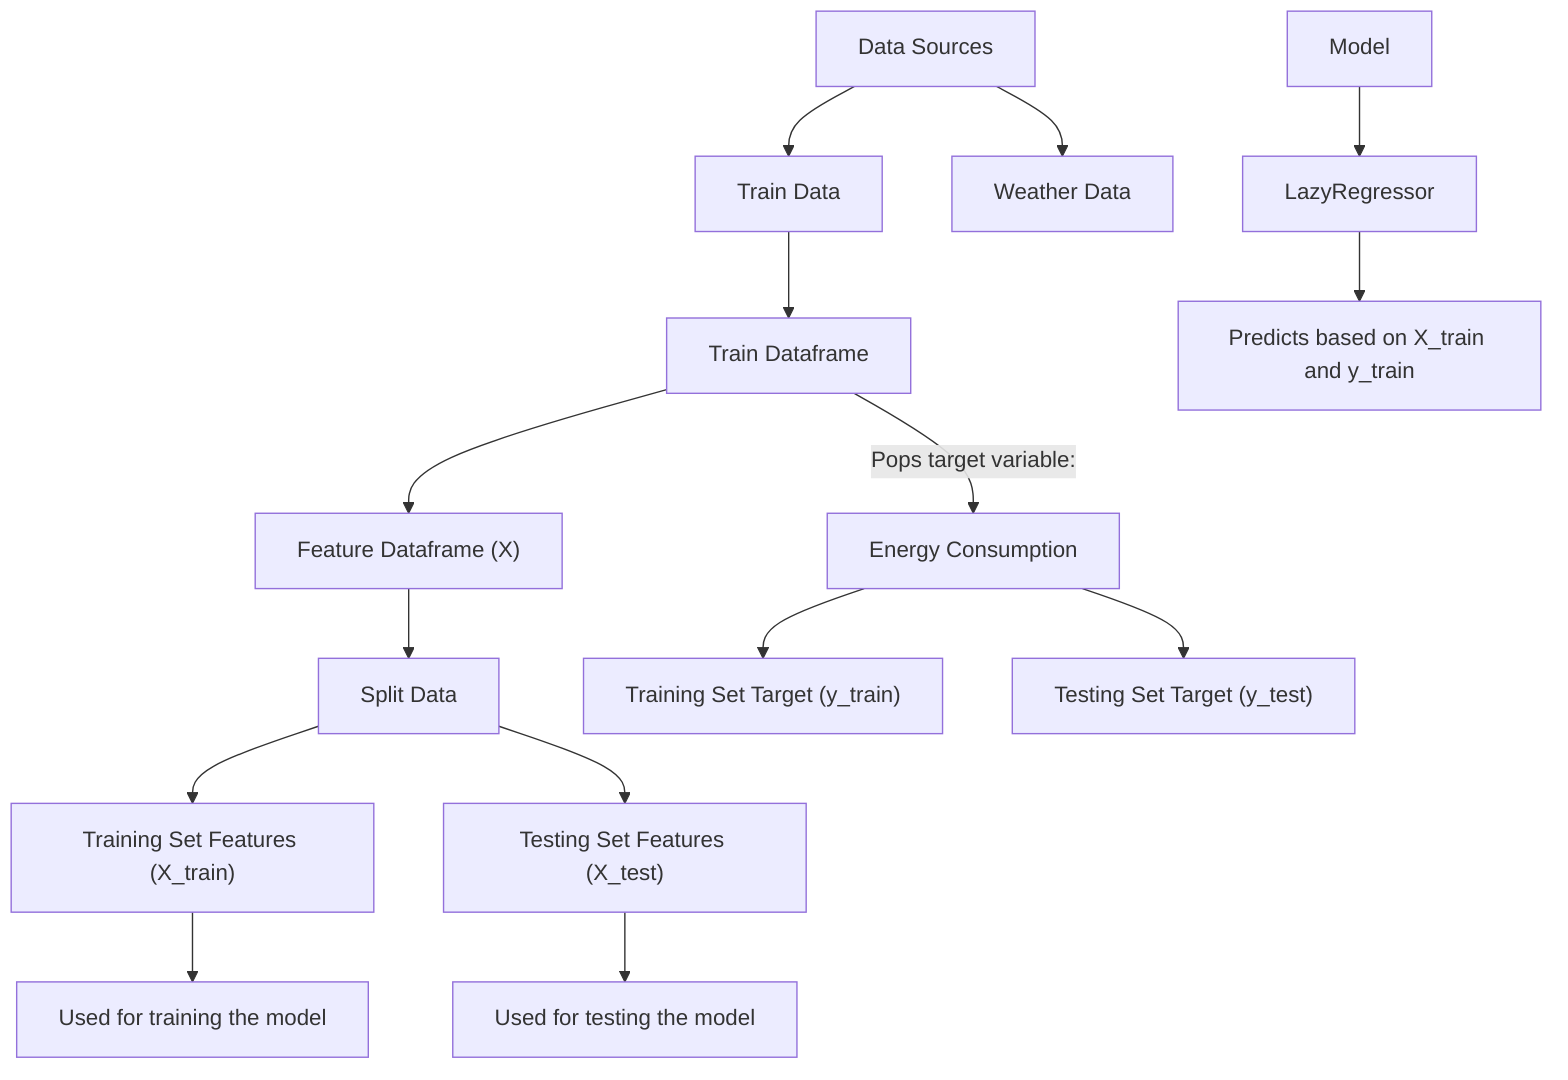 graph TD;
    A["Data Sources"] --> B["Train Data"];
    A --> C["Weather Data"];
    B --> D["Train Dataframe"];
    D -->|"Pops target variable:"| E["Energy Consumption"];
    D --> F["Feature Dataframe (X)"];
    F --> G["Split Data"];
    G --> H["Training Set Features (X_train)"];
    G --> I["Testing Set Features (X_test)"];
    E --> J["Training Set Target (y_train)"];
    E --> K["Testing Set Target (y_test)"];
    L["Model"] --> M["LazyRegressor"];
    M --> N["Predicts based on X_train and y_train"];
    H --> O["Used for training the model"];
    I --> P["Used for testing the model"];